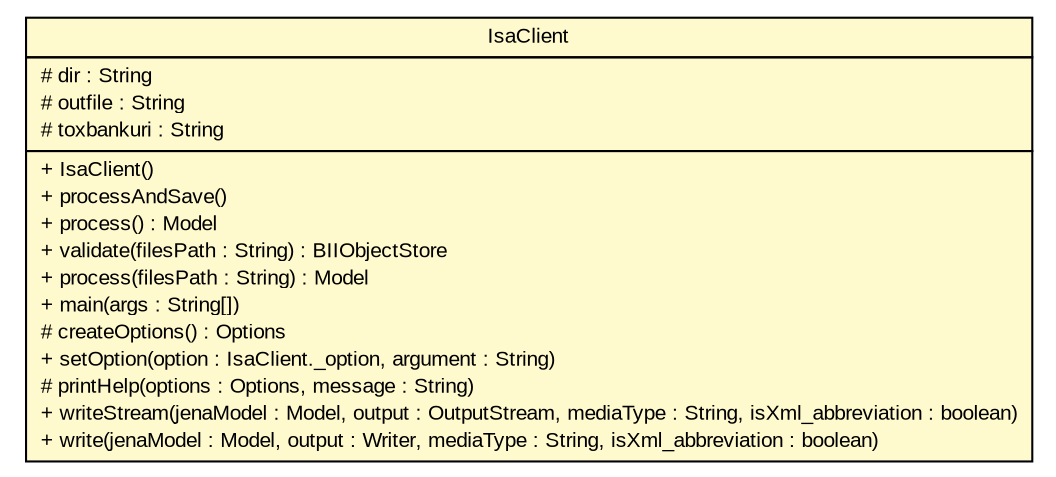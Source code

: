 #!/usr/local/bin/dot
#
# Class diagram 
# Generated by UmlGraph version 4.6 (http://www.spinellis.gr/sw/umlgraph)
#

digraph G {
	edge [fontname="arial",fontsize=10,labelfontname="arial",labelfontsize=10];
	node [fontname="arial",fontsize=10,shape=plaintext];
	// org.isa2rdf.cli.IsaClient
	c14 [label=<<table border="0" cellborder="1" cellspacing="0" cellpadding="2" port="p" bgcolor="lemonChiffon" href="./IsaClient.html">
		<tr><td><table border="0" cellspacing="0" cellpadding="1">
			<tr><td> IsaClient </td></tr>
		</table></td></tr>
		<tr><td><table border="0" cellspacing="0" cellpadding="1">
			<tr><td align="left"> # dir : String </td></tr>
			<tr><td align="left"> # outfile : String </td></tr>
			<tr><td align="left"> # toxbankuri : String </td></tr>
		</table></td></tr>
		<tr><td><table border="0" cellspacing="0" cellpadding="1">
			<tr><td align="left"> + IsaClient() </td></tr>
			<tr><td align="left"> + processAndSave() </td></tr>
			<tr><td align="left"> + process() : Model </td></tr>
			<tr><td align="left"> + validate(filesPath : String) : BIIObjectStore </td></tr>
			<tr><td align="left"> + process(filesPath : String) : Model </td></tr>
			<tr><td align="left"> + main(args : String[]) </td></tr>
			<tr><td align="left"> # createOptions() : Options </td></tr>
			<tr><td align="left"> + setOption(option : IsaClient._option, argument : String) </td></tr>
			<tr><td align="left"> # printHelp(options : Options, message : String) </td></tr>
			<tr><td align="left"> + writeStream(jenaModel : Model, output : OutputStream, mediaType : String, isXml_abbreviation : boolean) </td></tr>
			<tr><td align="left"> + write(jenaModel : Model, output : Writer, mediaType : String, isXml_abbreviation : boolean) </td></tr>
		</table></td></tr>
		</table>>, fontname="arial", fontcolor="black", fontsize=10.0];
}

